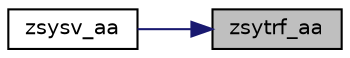 digraph "zsytrf_aa"
{
 // LATEX_PDF_SIZE
  edge [fontname="Helvetica",fontsize="10",labelfontname="Helvetica",labelfontsize="10"];
  node [fontname="Helvetica",fontsize="10",shape=record];
  rankdir="RL";
  Node1 [label="zsytrf_aa",height=0.2,width=0.4,color="black", fillcolor="grey75", style="filled", fontcolor="black",tooltip="ZSYTRF_AA"];
  Node1 -> Node2 [dir="back",color="midnightblue",fontsize="10",style="solid",fontname="Helvetica"];
  Node2 [label="zsysv_aa",height=0.2,width=0.4,color="black", fillcolor="white", style="filled",URL="$zsysv__aa_8f.html#aa1981f5edb6738375e4193aa5713c61d",tooltip="ZSYSV_AA computes the solution to system of linear equations A * X = B for SY matrices"];
}
